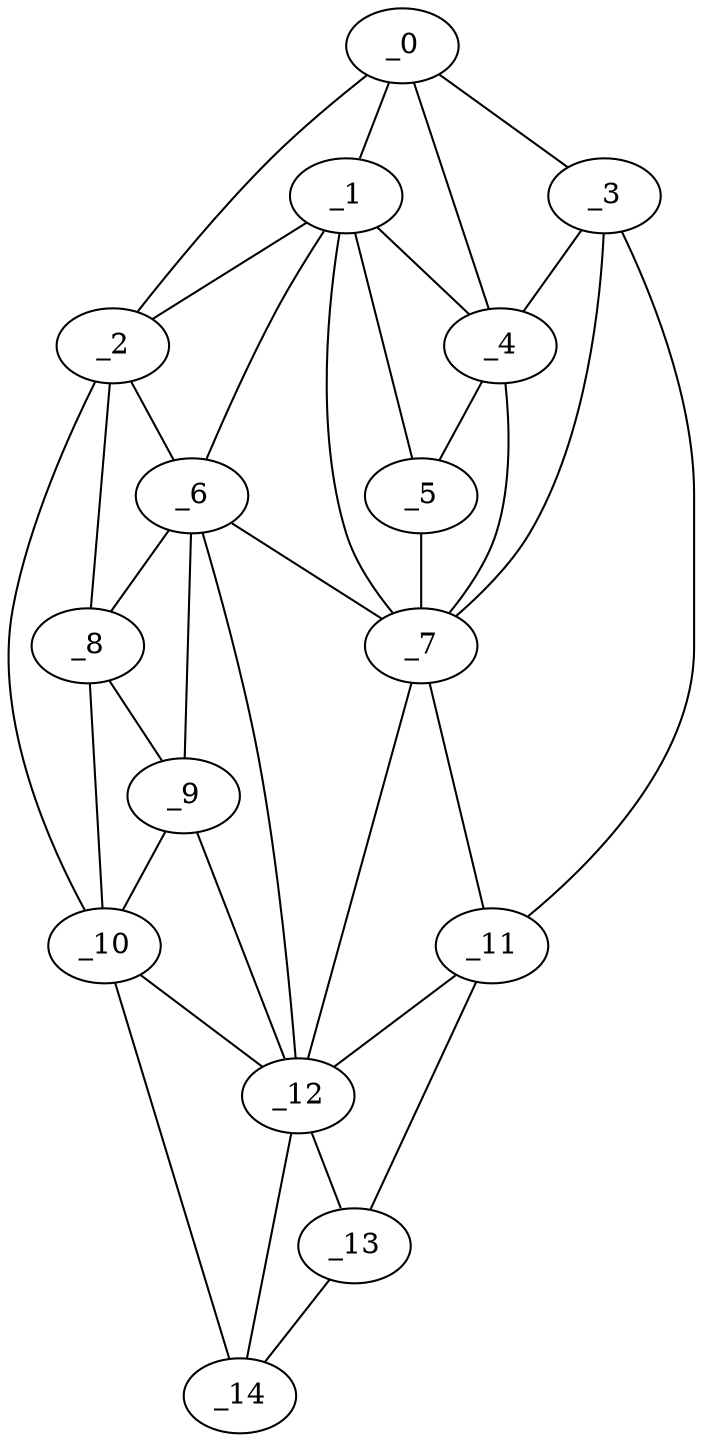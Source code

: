 graph "obj75__30.gxl" {
	_0	 [x=65,
		y=32];
	_1	 [x=82,
		y=46];
	_0 -- _1	 [valence=1];
	_2	 [x=84,
		y=68];
	_0 -- _2	 [valence=1];
	_3	 [x=85,
		y=27];
	_0 -- _3	 [valence=1];
	_4	 [x=85,
		y=33];
	_0 -- _4	 [valence=2];
	_1 -- _2	 [valence=2];
	_1 -- _4	 [valence=2];
	_5	 [x=87,
		y=37];
	_1 -- _5	 [valence=1];
	_6	 [x=90,
		y=65];
	_1 -- _6	 [valence=1];
	_7	 [x=91,
		y=36];
	_1 -- _7	 [valence=1];
	_2 -- _6	 [valence=2];
	_8	 [x=100,
		y=77];
	_2 -- _8	 [valence=2];
	_10	 [x=105,
		y=83];
	_2 -- _10	 [valence=1];
	_3 -- _4	 [valence=2];
	_3 -- _7	 [valence=2];
	_11	 [x=117,
		y=34];
	_3 -- _11	 [valence=1];
	_4 -- _5	 [valence=2];
	_4 -- _7	 [valence=1];
	_5 -- _7	 [valence=2];
	_6 -- _7	 [valence=2];
	_6 -- _8	 [valence=1];
	_9	 [x=104,
		y=72];
	_6 -- _9	 [valence=2];
	_12	 [x=118,
		y=64];
	_6 -- _12	 [valence=2];
	_7 -- _11	 [valence=1];
	_7 -- _12	 [valence=2];
	_8 -- _9	 [valence=2];
	_8 -- _10	 [valence=1];
	_9 -- _10	 [valence=2];
	_9 -- _12	 [valence=2];
	_10 -- _12	 [valence=2];
	_14	 [x=124,
		y=64];
	_10 -- _14	 [valence=1];
	_11 -- _12	 [valence=2];
	_13	 [x=122,
		y=39];
	_11 -- _13	 [valence=1];
	_12 -- _13	 [valence=1];
	_12 -- _14	 [valence=2];
	_13 -- _14	 [valence=1];
}
